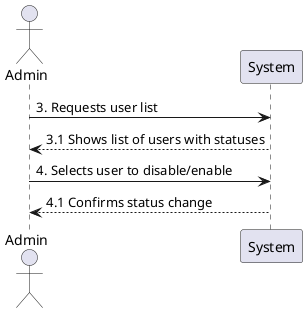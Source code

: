 @startuml

actor Admin

Admin -> System: 3. Requests user list
System --> Admin: 3.1 Shows list of users with statuses
Admin -> System: 4. Selects user to disable/enable
System --> Admin: 4.1 Confirms status change

@enduml